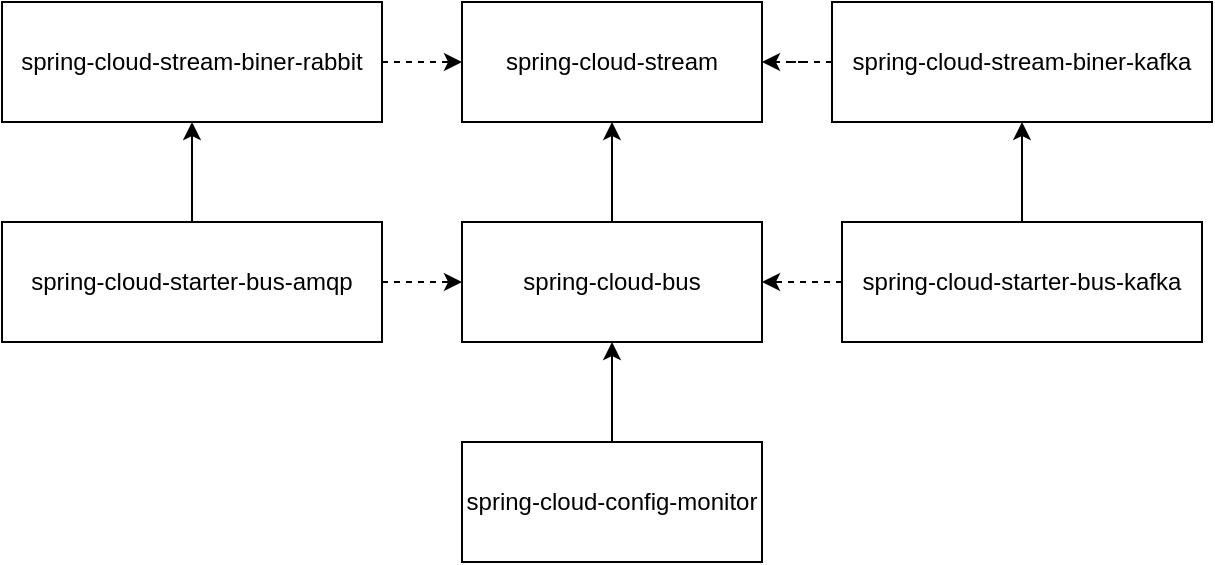 <mxfile version="14.9.9" type="device"><diagram id="4x9HDdDNIu1bn3q9mqWO" name="Page-1"><mxGraphModel dx="1422" dy="794" grid="1" gridSize="10" guides="1" tooltips="1" connect="1" arrows="1" fold="1" page="1" pageScale="1" pageWidth="827" pageHeight="1169" math="0" shadow="0"><root><mxCell id="0"/><mxCell id="1" parent="0"/><mxCell id="BTundv9_dNdm6sD-eEZK-1" value="spring-cloud-stream" style="rounded=0;whiteSpace=wrap;html=1;" parent="1" vertex="1"><mxGeometry x="310" y="110" width="150" height="60" as="geometry"/></mxCell><mxCell id="BTundv9_dNdm6sD-eEZK-3" style="edgeStyle=orthogonalEdgeStyle;rounded=0;orthogonalLoop=1;jettySize=auto;html=1;" parent="1" source="BTundv9_dNdm6sD-eEZK-2" target="BTundv9_dNdm6sD-eEZK-1" edge="1"><mxGeometry relative="1" as="geometry"/></mxCell><mxCell id="BTundv9_dNdm6sD-eEZK-2" value="spring-cloud-bus" style="rounded=0;whiteSpace=wrap;html=1;" parent="1" vertex="1"><mxGeometry x="310" y="220" width="150" height="60" as="geometry"/></mxCell><mxCell id="BTundv9_dNdm6sD-eEZK-5" style="edgeStyle=orthogonalEdgeStyle;rounded=0;orthogonalLoop=1;jettySize=auto;html=1;" parent="1" source="BTundv9_dNdm6sD-eEZK-4" target="BTundv9_dNdm6sD-eEZK-2" edge="1"><mxGeometry relative="1" as="geometry"/></mxCell><mxCell id="BTundv9_dNdm6sD-eEZK-4" value="spring-cloud-config-monitor" style="rounded=0;whiteSpace=wrap;html=1;" parent="1" vertex="1"><mxGeometry x="310" y="330" width="150" height="60" as="geometry"/></mxCell><mxCell id="BTundv9_dNdm6sD-eEZK-10" style="edgeStyle=orthogonalEdgeStyle;rounded=0;orthogonalLoop=1;jettySize=auto;html=1;entryX=0;entryY=0.5;entryDx=0;entryDy=0;dashed=1;" parent="1" source="BTundv9_dNdm6sD-eEZK-6" target="BTundv9_dNdm6sD-eEZK-2" edge="1"><mxGeometry relative="1" as="geometry"/></mxCell><mxCell id="BTundv9_dNdm6sD-eEZK-11" style="edgeStyle=orthogonalEdgeStyle;rounded=0;orthogonalLoop=1;jettySize=auto;html=1;entryX=0.5;entryY=1;entryDx=0;entryDy=0;" parent="1" source="BTundv9_dNdm6sD-eEZK-6" target="BTundv9_dNdm6sD-eEZK-8" edge="1"><mxGeometry relative="1" as="geometry"/></mxCell><mxCell id="BTundv9_dNdm6sD-eEZK-6" value="spring-cloud-starter-bus-amqp" style="rounded=0;whiteSpace=wrap;html=1;" parent="1" vertex="1"><mxGeometry x="80" y="220" width="190" height="60" as="geometry"/></mxCell><mxCell id="T7U4DQuqLItUZsy8hE2J-3" style="edgeStyle=orthogonalEdgeStyle;rounded=0;orthogonalLoop=1;jettySize=auto;html=1;entryX=1;entryY=0.5;entryDx=0;entryDy=0;dashed=1;" edge="1" parent="1" source="BTundv9_dNdm6sD-eEZK-7" target="BTundv9_dNdm6sD-eEZK-2"><mxGeometry relative="1" as="geometry"/></mxCell><mxCell id="T7U4DQuqLItUZsy8hE2J-4" style="edgeStyle=orthogonalEdgeStyle;rounded=0;orthogonalLoop=1;jettySize=auto;html=1;exitX=0.5;exitY=0;exitDx=0;exitDy=0;entryX=0.5;entryY=1;entryDx=0;entryDy=0;" edge="1" parent="1" source="BTundv9_dNdm6sD-eEZK-7" target="T7U4DQuqLItUZsy8hE2J-1"><mxGeometry relative="1" as="geometry"/></mxCell><mxCell id="BTundv9_dNdm6sD-eEZK-7" value="&lt;span&gt;spring-cloud-starter-bus-kafka&lt;/span&gt;" style="rounded=0;whiteSpace=wrap;html=1;" parent="1" vertex="1"><mxGeometry x="500" y="220" width="180" height="60" as="geometry"/></mxCell><mxCell id="BTundv9_dNdm6sD-eEZK-9" style="edgeStyle=orthogonalEdgeStyle;rounded=0;orthogonalLoop=1;jettySize=auto;html=1;entryX=0;entryY=0.5;entryDx=0;entryDy=0;dashed=1;" parent="1" source="BTundv9_dNdm6sD-eEZK-8" target="BTundv9_dNdm6sD-eEZK-1" edge="1"><mxGeometry relative="1" as="geometry"/></mxCell><mxCell id="BTundv9_dNdm6sD-eEZK-8" value="spring-cloud-stream-biner-rabbit" style="rounded=0;whiteSpace=wrap;html=1;" parent="1" vertex="1"><mxGeometry x="80" y="110" width="190" height="60" as="geometry"/></mxCell><mxCell id="T7U4DQuqLItUZsy8hE2J-2" style="edgeStyle=orthogonalEdgeStyle;rounded=0;orthogonalLoop=1;jettySize=auto;html=1;entryX=1;entryY=0.5;entryDx=0;entryDy=0;dashed=1;" edge="1" parent="1" source="T7U4DQuqLItUZsy8hE2J-1" target="BTundv9_dNdm6sD-eEZK-1"><mxGeometry relative="1" as="geometry"/></mxCell><mxCell id="T7U4DQuqLItUZsy8hE2J-1" value="spring-cloud-stream-biner-kafka" style="rounded=0;whiteSpace=wrap;html=1;" vertex="1" parent="1"><mxGeometry x="495" y="110" width="190" height="60" as="geometry"/></mxCell></root></mxGraphModel></diagram></mxfile>